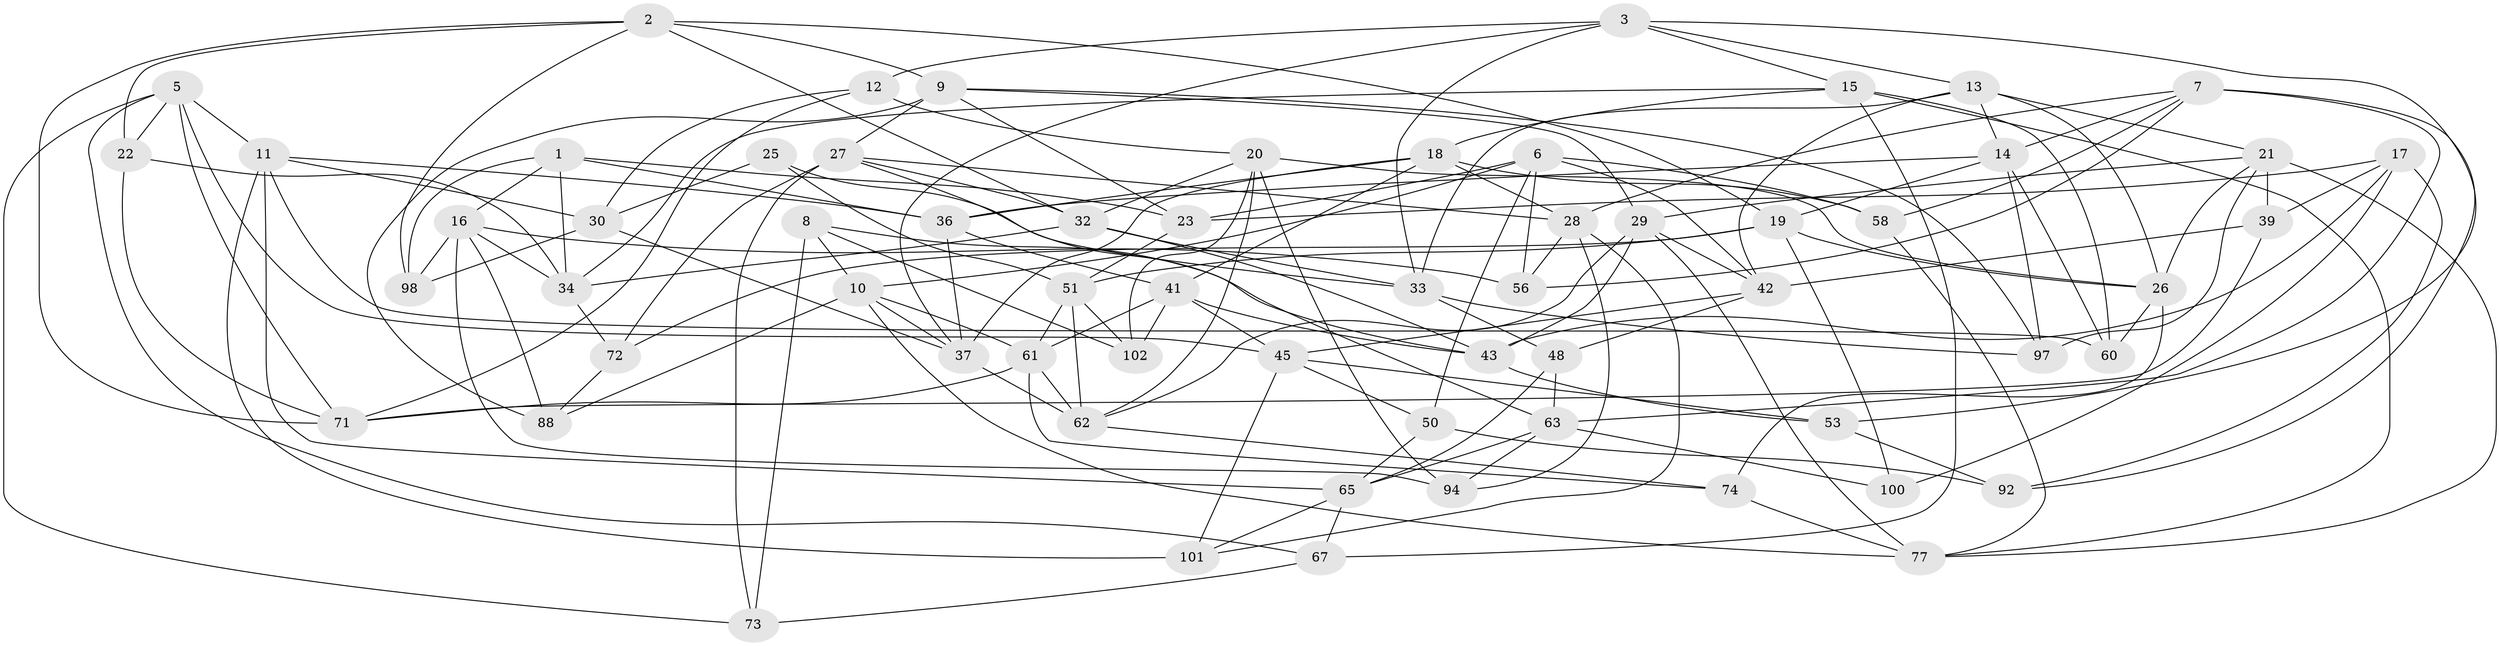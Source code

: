 // original degree distribution, {4: 1.0}
// Generated by graph-tools (version 1.1) at 2025/42/03/06/25 10:42:20]
// undirected, 63 vertices, 163 edges
graph export_dot {
graph [start="1"]
  node [color=gray90,style=filled];
  1 [super="+4"];
  2 [super="+103"];
  3 [super="+66"];
  5 [super="+46"];
  6 [super="+90"];
  7 [super="+93"];
  8;
  9 [super="+70"];
  10 [super="+59"];
  11 [super="+35"];
  12;
  13 [super="+83"];
  14 [super="+86"];
  15 [super="+79"];
  16 [super="+31"];
  17 [super="+95"];
  18 [super="+55"];
  19 [super="+24"];
  20 [super="+91"];
  21 [super="+38"];
  22;
  23 [super="+40"];
  25;
  26 [super="+80"];
  27 [super="+52"];
  28 [super="+69"];
  29 [super="+49"];
  30 [super="+89"];
  32 [super="+57"];
  33 [super="+81"];
  34 [super="+96"];
  36 [super="+47"];
  37 [super="+44"];
  39;
  41 [super="+64"];
  42 [super="+68"];
  43 [super="+84"];
  45 [super="+87"];
  48;
  50;
  51 [super="+54"];
  53;
  56;
  58;
  60;
  61 [super="+75"];
  62 [super="+76"];
  63 [super="+82"];
  65 [super="+78"];
  67;
  71 [super="+85"];
  72;
  73;
  74;
  77 [super="+99"];
  88;
  92;
  94;
  97;
  98;
  100;
  101;
  102;
  1 -- 23 [weight=2];
  1 -- 98;
  1 -- 36;
  1 -- 34;
  1 -- 16;
  2 -- 19;
  2 -- 98;
  2 -- 9;
  2 -- 22;
  2 -- 71;
  2 -- 32;
  3 -- 37;
  3 -- 15;
  3 -- 33;
  3 -- 13;
  3 -- 12;
  3 -- 53;
  5 -- 22;
  5 -- 11;
  5 -- 73;
  5 -- 67;
  5 -- 45;
  5 -- 71;
  6 -- 56;
  6 -- 50;
  6 -- 58;
  6 -- 10;
  6 -- 23;
  6 -- 42;
  7 -- 58;
  7 -- 92;
  7 -- 14;
  7 -- 56;
  7 -- 28;
  7 -- 63;
  8 -- 10;
  8 -- 73;
  8 -- 102;
  8 -- 43;
  9 -- 97;
  9 -- 88;
  9 -- 27;
  9 -- 23;
  9 -- 29;
  10 -- 61;
  10 -- 88;
  10 -- 77;
  10 -- 37;
  11 -- 101;
  11 -- 60;
  11 -- 65;
  11 -- 36;
  11 -- 30;
  12 -- 71;
  12 -- 20;
  12 -- 30;
  13 -- 21;
  13 -- 14;
  13 -- 33;
  13 -- 26;
  13 -- 42;
  14 -- 36;
  14 -- 97;
  14 -- 60;
  14 -- 19;
  15 -- 18;
  15 -- 77;
  15 -- 67;
  15 -- 60;
  15 -- 34;
  16 -- 34;
  16 -- 88;
  16 -- 98;
  16 -- 56;
  16 -- 94;
  17 -- 100 [weight=2];
  17 -- 43;
  17 -- 92;
  17 -- 23;
  17 -- 39;
  18 -- 36;
  18 -- 58;
  18 -- 37;
  18 -- 41;
  18 -- 28;
  19 -- 72;
  19 -- 51;
  19 -- 26;
  19 -- 100;
  20 -- 32;
  20 -- 94;
  20 -- 26;
  20 -- 102;
  20 -- 62;
  21 -- 97;
  21 -- 26;
  21 -- 29;
  21 -- 77;
  21 -- 39;
  22 -- 71;
  22 -- 34;
  23 -- 51;
  25 -- 30 [weight=2];
  25 -- 33;
  25 -- 51;
  26 -- 60;
  26 -- 74;
  27 -- 72;
  27 -- 32;
  27 -- 73;
  27 -- 28;
  27 -- 63;
  28 -- 101;
  28 -- 56;
  28 -- 94;
  29 -- 43;
  29 -- 42;
  29 -- 77;
  29 -- 62;
  30 -- 98;
  30 -- 37;
  32 -- 43;
  32 -- 34;
  32 -- 33;
  33 -- 48;
  33 -- 97;
  34 -- 72;
  36 -- 37;
  36 -- 41;
  37 -- 62;
  39 -- 42;
  39 -- 71;
  41 -- 102;
  41 -- 45;
  41 -- 43;
  41 -- 61;
  42 -- 48;
  42 -- 45;
  43 -- 53;
  45 -- 50;
  45 -- 53;
  45 -- 101;
  48 -- 65;
  48 -- 63;
  50 -- 92;
  50 -- 65;
  51 -- 102;
  51 -- 62;
  51 -- 61;
  53 -- 92;
  58 -- 77;
  61 -- 62;
  61 -- 71;
  61 -- 74;
  62 -- 74;
  63 -- 94;
  63 -- 65;
  63 -- 100;
  65 -- 67;
  65 -- 101;
  67 -- 73;
  72 -- 88;
  74 -- 77;
}
